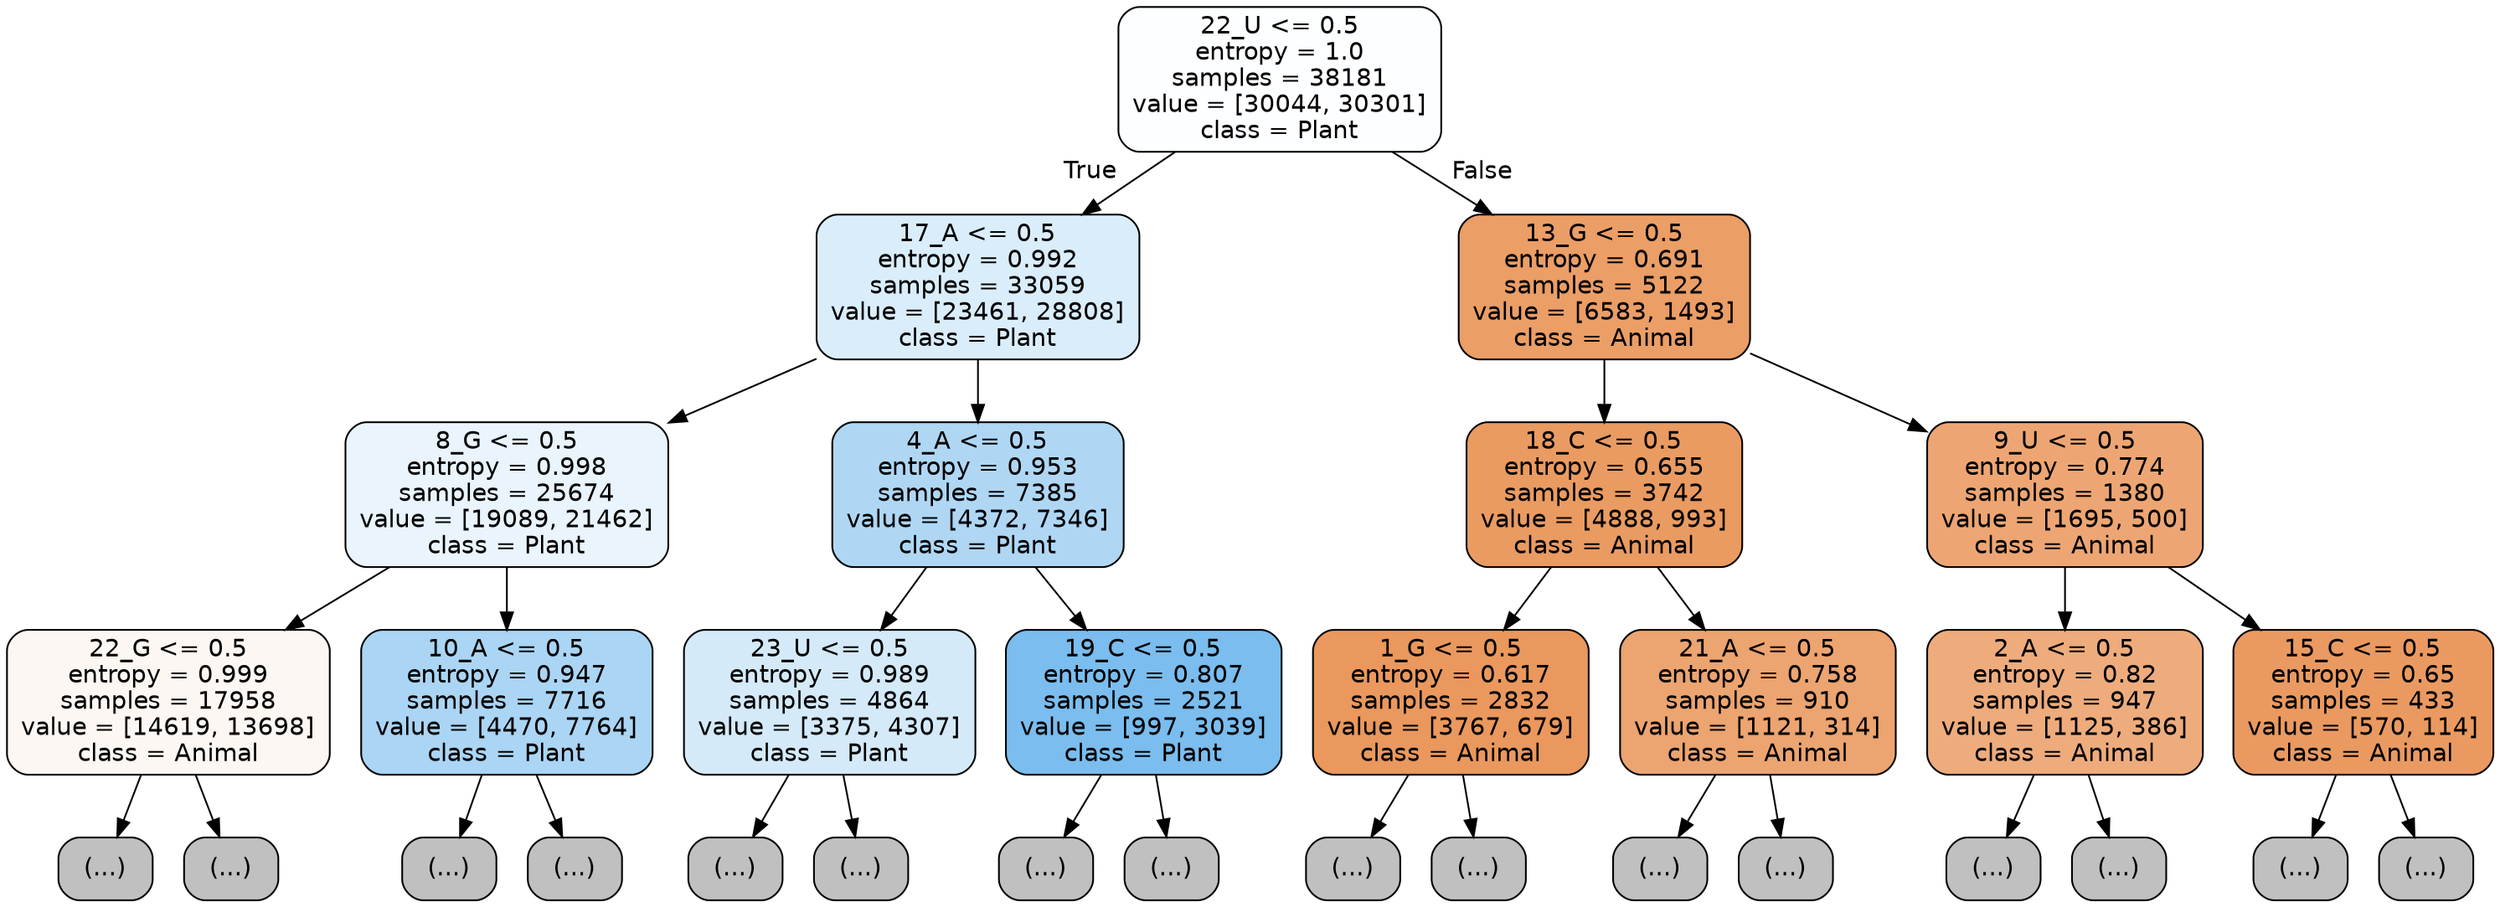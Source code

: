 digraph Tree {
node [shape=box, style="filled, rounded", color="black", fontname="helvetica"] ;
edge [fontname="helvetica"] ;
0 [label="22_U <= 0.5\nentropy = 1.0\nsamples = 38181\nvalue = [30044, 30301]\nclass = Plant", fillcolor="#fdfeff"] ;
1 [label="17_A <= 0.5\nentropy = 0.992\nsamples = 33059\nvalue = [23461, 28808]\nclass = Plant", fillcolor="#daedfa"] ;
0 -> 1 [labeldistance=2.5, labelangle=45, headlabel="True"] ;
2 [label="8_G <= 0.5\nentropy = 0.998\nsamples = 25674\nvalue = [19089, 21462]\nclass = Plant", fillcolor="#e9f4fc"] ;
1 -> 2 ;
3 [label="22_G <= 0.5\nentropy = 0.999\nsamples = 17958\nvalue = [14619, 13698]\nclass = Animal", fillcolor="#fdf7f3"] ;
2 -> 3 ;
4 [label="(...)", fillcolor="#C0C0C0"] ;
3 -> 4 ;
7357 [label="(...)", fillcolor="#C0C0C0"] ;
3 -> 7357 ;
8438 [label="10_A <= 0.5\nentropy = 0.947\nsamples = 7716\nvalue = [4470, 7764]\nclass = Plant", fillcolor="#abd5f4"] ;
2 -> 8438 ;
8439 [label="(...)", fillcolor="#C0C0C0"] ;
8438 -> 8439 ;
10734 [label="(...)", fillcolor="#C0C0C0"] ;
8438 -> 10734 ;
11507 [label="4_A <= 0.5\nentropy = 0.953\nsamples = 7385\nvalue = [4372, 7346]\nclass = Plant", fillcolor="#afd7f4"] ;
1 -> 11507 ;
11508 [label="23_U <= 0.5\nentropy = 0.989\nsamples = 4864\nvalue = [3375, 4307]\nclass = Plant", fillcolor="#d4eaf9"] ;
11507 -> 11508 ;
11509 [label="(...)", fillcolor="#C0C0C0"] ;
11508 -> 11509 ;
13854 [label="(...)", fillcolor="#C0C0C0"] ;
11508 -> 13854 ;
13969 [label="19_C <= 0.5\nentropy = 0.807\nsamples = 2521\nvalue = [997, 3039]\nclass = Plant", fillcolor="#7abdee"] ;
11507 -> 13969 ;
13970 [label="(...)", fillcolor="#C0C0C0"] ;
13969 -> 13970 ;
14617 [label="(...)", fillcolor="#C0C0C0"] ;
13969 -> 14617 ;
14812 [label="13_G <= 0.5\nentropy = 0.691\nsamples = 5122\nvalue = [6583, 1493]\nclass = Animal", fillcolor="#eb9e66"] ;
0 -> 14812 [labeldistance=2.5, labelangle=-45, headlabel="False"] ;
14813 [label="18_C <= 0.5\nentropy = 0.655\nsamples = 3742\nvalue = [4888, 993]\nclass = Animal", fillcolor="#ea9b61"] ;
14812 -> 14813 ;
14814 [label="1_G <= 0.5\nentropy = 0.617\nsamples = 2832\nvalue = [3767, 679]\nclass = Animal", fillcolor="#ea985d"] ;
14813 -> 14814 ;
14815 [label="(...)", fillcolor="#C0C0C0"] ;
14814 -> 14815 ;
15776 [label="(...)", fillcolor="#C0C0C0"] ;
14814 -> 15776 ;
15907 [label="21_A <= 0.5\nentropy = 0.758\nsamples = 910\nvalue = [1121, 314]\nclass = Animal", fillcolor="#eca470"] ;
14813 -> 15907 ;
15908 [label="(...)", fillcolor="#C0C0C0"] ;
15907 -> 15908 ;
16163 [label="(...)", fillcolor="#C0C0C0"] ;
15907 -> 16163 ;
16242 [label="9_U <= 0.5\nentropy = 0.774\nsamples = 1380\nvalue = [1695, 500]\nclass = Animal", fillcolor="#eda673"] ;
14812 -> 16242 ;
16243 [label="2_A <= 0.5\nentropy = 0.82\nsamples = 947\nvalue = [1125, 386]\nclass = Animal", fillcolor="#eeac7d"] ;
16242 -> 16243 ;
16244 [label="(...)", fillcolor="#C0C0C0"] ;
16243 -> 16244 ;
16601 [label="(...)", fillcolor="#C0C0C0"] ;
16243 -> 16601 ;
16690 [label="15_C <= 0.5\nentropy = 0.65\nsamples = 433\nvalue = [570, 114]\nclass = Animal", fillcolor="#ea9a61"] ;
16242 -> 16690 ;
16691 [label="(...)", fillcolor="#C0C0C0"] ;
16690 -> 16691 ;
16814 [label="(...)", fillcolor="#C0C0C0"] ;
16690 -> 16814 ;
}